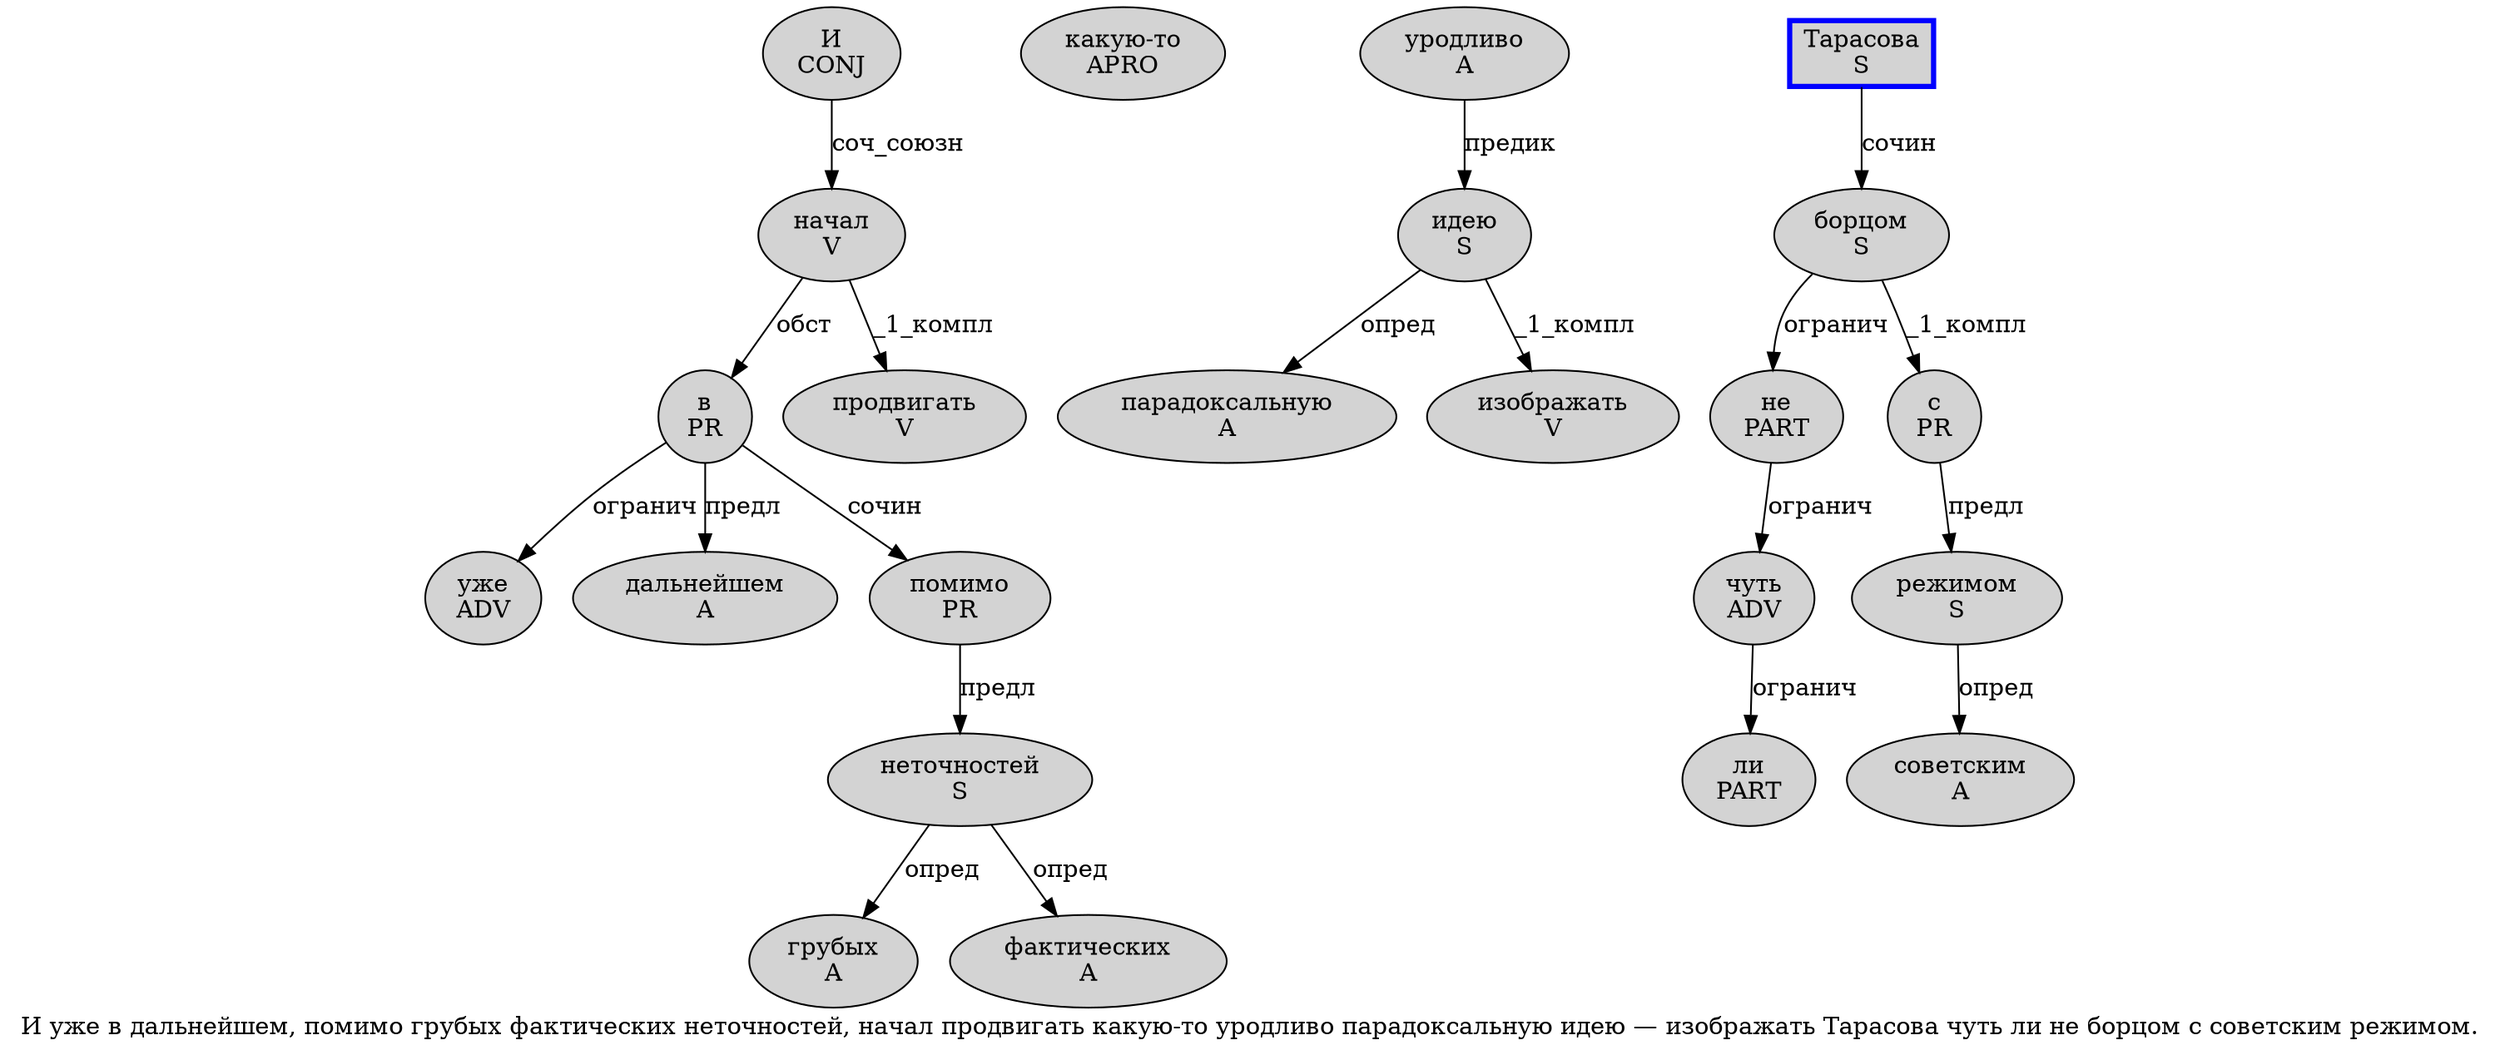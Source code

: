 digraph SENTENCE_3712 {
	graph [label="И уже в дальнейшем, помимо грубых фактических неточностей, начал продвигать какую-то уродливо парадоксальную идею — изображать Тарасова чуть ли не борцом с советским режимом."]
	node [style=filled]
		0 [label="И
CONJ" color="" fillcolor=lightgray penwidth=1 shape=ellipse]
		1 [label="уже
ADV" color="" fillcolor=lightgray penwidth=1 shape=ellipse]
		2 [label="в
PR" color="" fillcolor=lightgray penwidth=1 shape=ellipse]
		3 [label="дальнейшем
A" color="" fillcolor=lightgray penwidth=1 shape=ellipse]
		5 [label="помимо
PR" color="" fillcolor=lightgray penwidth=1 shape=ellipse]
		6 [label="грубых
A" color="" fillcolor=lightgray penwidth=1 shape=ellipse]
		7 [label="фактических
A" color="" fillcolor=lightgray penwidth=1 shape=ellipse]
		8 [label="неточностей
S" color="" fillcolor=lightgray penwidth=1 shape=ellipse]
		10 [label="начал
V" color="" fillcolor=lightgray penwidth=1 shape=ellipse]
		11 [label="продвигать
V" color="" fillcolor=lightgray penwidth=1 shape=ellipse]
		12 [label="какую-то
APRO" color="" fillcolor=lightgray penwidth=1 shape=ellipse]
		13 [label="уродливо
A" color="" fillcolor=lightgray penwidth=1 shape=ellipse]
		14 [label="парадоксальную
A" color="" fillcolor=lightgray penwidth=1 shape=ellipse]
		15 [label="идею
S" color="" fillcolor=lightgray penwidth=1 shape=ellipse]
		17 [label="изображать
V" color="" fillcolor=lightgray penwidth=1 shape=ellipse]
		18 [label="Тарасова
S" color=blue fillcolor=lightgray penwidth=3 shape=box]
		19 [label="чуть
ADV" color="" fillcolor=lightgray penwidth=1 shape=ellipse]
		20 [label="ли
PART" color="" fillcolor=lightgray penwidth=1 shape=ellipse]
		21 [label="не
PART" color="" fillcolor=lightgray penwidth=1 shape=ellipse]
		22 [label="борцом
S" color="" fillcolor=lightgray penwidth=1 shape=ellipse]
		23 [label="с
PR" color="" fillcolor=lightgray penwidth=1 shape=ellipse]
		24 [label="советским
A" color="" fillcolor=lightgray penwidth=1 shape=ellipse]
		25 [label="режимом
S" color="" fillcolor=lightgray penwidth=1 shape=ellipse]
			25 -> 24 [label="опред"]
			18 -> 22 [label="сочин"]
			2 -> 1 [label="огранич"]
			2 -> 3 [label="предл"]
			2 -> 5 [label="сочин"]
			10 -> 2 [label="обст"]
			10 -> 11 [label="_1_компл"]
			22 -> 21 [label="огранич"]
			22 -> 23 [label="_1_компл"]
			0 -> 10 [label="соч_союзн"]
			19 -> 20 [label="огранич"]
			13 -> 15 [label="предик"]
			5 -> 8 [label="предл"]
			21 -> 19 [label="огранич"]
			23 -> 25 [label="предл"]
			15 -> 14 [label="опред"]
			15 -> 17 [label="_1_компл"]
			8 -> 6 [label="опред"]
			8 -> 7 [label="опред"]
}